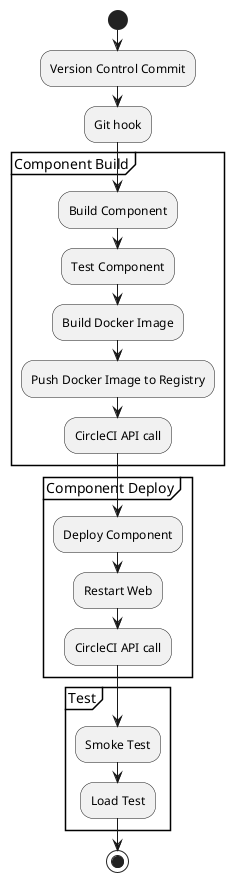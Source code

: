 @startuml

skinparam shadowing false
'skinparam monochrome true
skinparam componentStyle uml2

start

:Version Control Commit;
:Git hook;
partition "Component Build" {
  :Build Component;
  :Test Component;
  :Build Docker Image;
  :Push Docker Image to Registry;
  :CircleCI API call;
}
partition "Component Deploy" {
  :Deploy Component;
  :Restart Web;
  :CircleCI API call;
}
partition "Test" {
  :Smoke Test;
  :Load Test;
}

stop

@enduml
